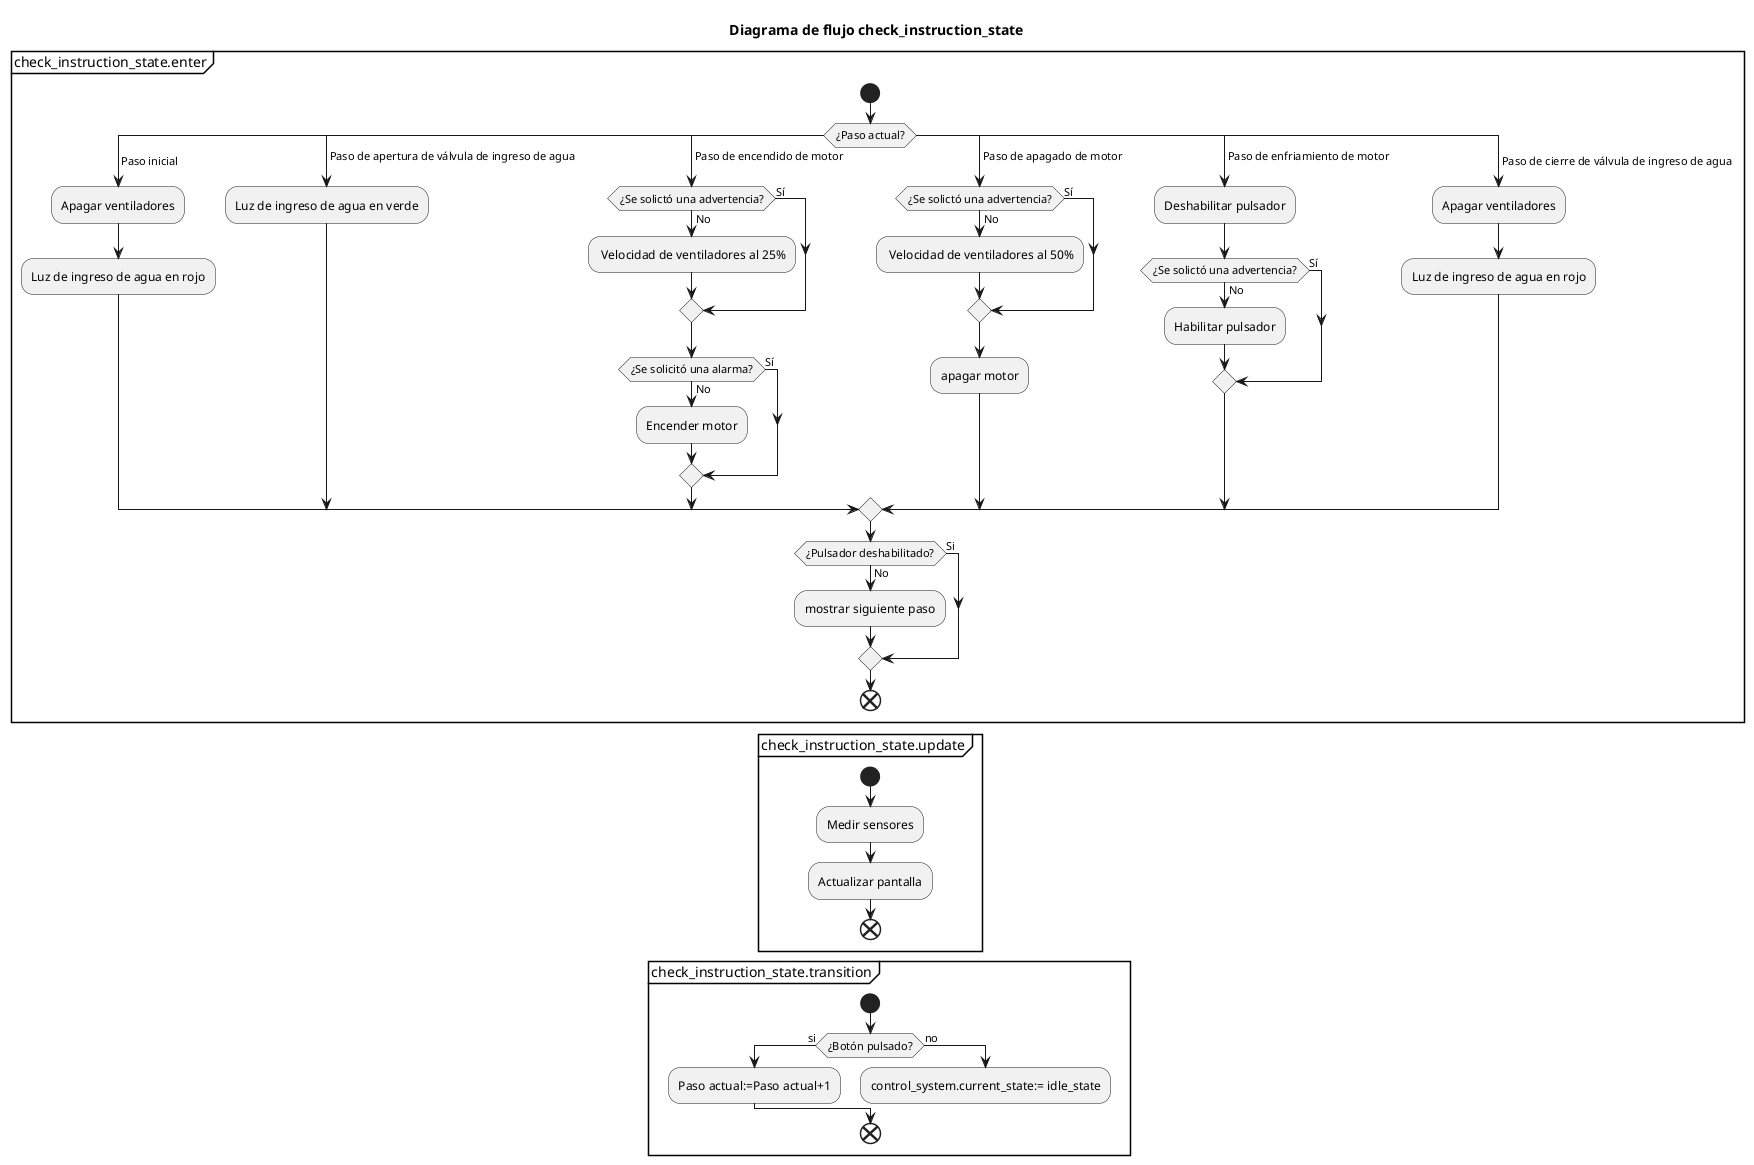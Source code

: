 @startuml
title Diagrama de flujo check_instruction_state
partition check_instruction_state.enter {
start 
switch (¿Paso actual?)
case ( Paso inicial )
  :Apagar ventiladores;
  :Luz de ingreso de agua en rojo;
case ( Paso de apertura de válvula de ingreso de agua ) 
  :Luz de ingreso de agua en verde;
case ( Paso de encendido de motor )
  if (¿Se solictó una advertencia?) then (No)
    : Velocidad de ventiladores al 25%;
    else (Sí)
  endif
  if(¿Se solicitó una alarma?) then(Sí)
      else(No)
          :Encender motor;
  endif
  

case ( Paso de apagado de motor )
  if (¿Se solictó una advertencia?) then (No)
    : Velocidad de ventiladores al 50%;
    else (Sí)
  endif
  :apagar motor;
case ( Paso de enfriamiento de motor )
  :Deshabilitar pulsador;
  if (¿Se solictó una advertencia?) then (No)
    :Habilitar pulsador;
    else (Sí)
  endif
case ( Paso de cierre de válvula de ingreso de agua ) 
  :Apagar ventiladores;
  :Luz de ingreso de agua en rojo;
endswitch
if (¿Pulsador deshabilitado?) then (No)
    :mostrar siguiente paso;
else(Si)
endif
end 
}
partition check_instruction_state.update {
start 
:Medir sensores;
:Actualizar pantalla;
end 
}
partition check_instruction_state.transition {
start 
 if (¿Botón pulsado?) then(si)
    :Paso actual:=Paso actual+1;
 else(no)
    :control_system.current_state:= idle_state;
    detach
 endif
end 
}

@enduml